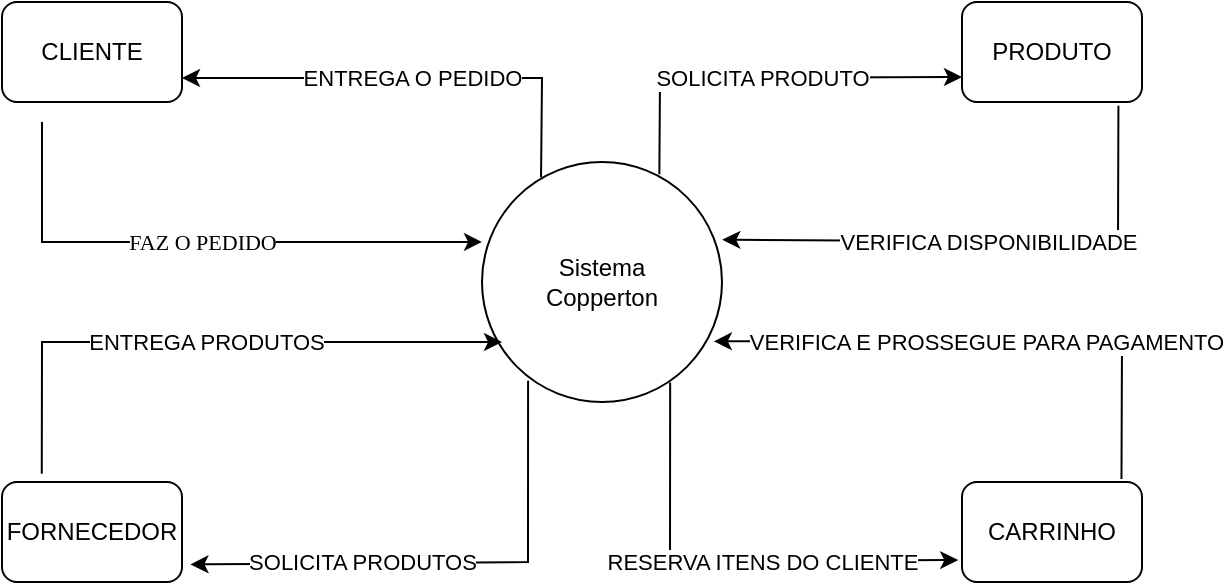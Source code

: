 <mxfile version="21.4.0" type="device">
  <diagram id="C5RBs43oDa-KdzZeNtuy" name="Page-1">
    <mxGraphModel dx="794" dy="1607" grid="1" gridSize="10" guides="1" tooltips="1" connect="1" arrows="1" fold="1" page="1" pageScale="1" pageWidth="827" pageHeight="1169" math="0" shadow="0">
      <root>
        <mxCell id="WIyWlLk6GJQsqaUBKTNV-0" />
        <mxCell id="WIyWlLk6GJQsqaUBKTNV-1" parent="WIyWlLk6GJQsqaUBKTNV-0" />
        <mxCell id="Z8Xc0VcVnCXP75QmYLYm-0" value="Sistema&lt;br&gt;Copperton" style="ellipse;whiteSpace=wrap;html=1;aspect=fixed;" vertex="1" parent="WIyWlLk6GJQsqaUBKTNV-1">
          <mxGeometry x="440" y="-520" width="120" height="120" as="geometry" />
        </mxCell>
        <mxCell id="Z8Xc0VcVnCXP75QmYLYm-1" value="CLIENTE" style="rounded=1;whiteSpace=wrap;html=1;" vertex="1" parent="WIyWlLk6GJQsqaUBKTNV-1">
          <mxGeometry x="200" y="-600" width="90" height="50" as="geometry" />
        </mxCell>
        <mxCell id="Z8Xc0VcVnCXP75QmYLYm-3" value="PRODUTO" style="rounded=1;whiteSpace=wrap;html=1;" vertex="1" parent="WIyWlLk6GJQsqaUBKTNV-1">
          <mxGeometry x="680" y="-600" width="90" height="50" as="geometry" />
        </mxCell>
        <mxCell id="Z8Xc0VcVnCXP75QmYLYm-4" value="CARRINHO" style="rounded=1;whiteSpace=wrap;html=1;" vertex="1" parent="WIyWlLk6GJQsqaUBKTNV-1">
          <mxGeometry x="680" y="-360" width="90" height="50" as="geometry" />
        </mxCell>
        <mxCell id="Z8Xc0VcVnCXP75QmYLYm-12" value="FORNECEDOR" style="rounded=1;whiteSpace=wrap;html=1;" vertex="1" parent="WIyWlLk6GJQsqaUBKTNV-1">
          <mxGeometry x="200" y="-360" width="90" height="50" as="geometry" />
        </mxCell>
        <mxCell id="Z8Xc0VcVnCXP75QmYLYm-15" value="ENTREGA O PEDIDO" style="endArrow=classic;html=1;rounded=0;entryX=1;entryY=0.76;entryDx=0;entryDy=0;entryPerimeter=0;exitX=0.246;exitY=0.064;exitDx=0;exitDy=0;exitPerimeter=0;" edge="1" parent="WIyWlLk6GJQsqaUBKTNV-1" source="Z8Xc0VcVnCXP75QmYLYm-0" target="Z8Xc0VcVnCXP75QmYLYm-1">
          <mxGeometry width="50" height="50" relative="1" as="geometry">
            <mxPoint x="470" y="-520" as="sourcePoint" />
            <mxPoint x="370" y="-560" as="targetPoint" />
            <Array as="points">
              <mxPoint x="470" y="-562" />
              <mxPoint x="400" y="-562" />
            </Array>
          </mxGeometry>
        </mxCell>
        <mxCell id="Z8Xc0VcVnCXP75QmYLYm-16" value="FAZ O PEDIDO" style="endArrow=classic;html=1;rounded=0;entryX=0;entryY=0.333;entryDx=0;entryDy=0;entryPerimeter=0;fontColor=#000000;fontFamily=Verdana;" edge="1" parent="WIyWlLk6GJQsqaUBKTNV-1" target="Z8Xc0VcVnCXP75QmYLYm-0">
          <mxGeometry width="50" height="50" relative="1" as="geometry">
            <mxPoint x="220" y="-540" as="sourcePoint" />
            <mxPoint x="440" y="-440" as="targetPoint" />
            <Array as="points">
              <mxPoint x="220" y="-480" />
            </Array>
            <mxPoint as="offset" />
          </mxGeometry>
        </mxCell>
        <mxCell id="Z8Xc0VcVnCXP75QmYLYm-17" value="SOLICITA PRODUTOS" style="endArrow=classic;html=1;rounded=0;exitX=0.192;exitY=0.911;exitDx=0;exitDy=0;exitPerimeter=0;entryX=1.047;entryY=0.824;entryDx=0;entryDy=0;entryPerimeter=0;" edge="1" parent="WIyWlLk6GJQsqaUBKTNV-1" source="Z8Xc0VcVnCXP75QmYLYm-0" target="Z8Xc0VcVnCXP75QmYLYm-12">
          <mxGeometry x="0.339" y="-1" width="50" height="50" relative="1" as="geometry">
            <mxPoint x="470" y="-245" as="sourcePoint" />
            <mxPoint x="300" y="-320" as="targetPoint" />
            <Array as="points">
              <mxPoint x="463" y="-320" />
            </Array>
            <mxPoint as="offset" />
          </mxGeometry>
        </mxCell>
        <mxCell id="Z8Xc0VcVnCXP75QmYLYm-18" value="ENTREGA PRODUTOS" style="endArrow=classic;html=1;rounded=0;exitX=0.221;exitY=-0.083;exitDx=0;exitDy=0;exitPerimeter=0;" edge="1" parent="WIyWlLk6GJQsqaUBKTNV-1" source="Z8Xc0VcVnCXP75QmYLYm-12">
          <mxGeometry width="50" height="50" relative="1" as="geometry">
            <mxPoint x="220" y="-370" as="sourcePoint" />
            <mxPoint x="450" y="-430" as="targetPoint" />
            <Array as="points">
              <mxPoint x="220" y="-430" />
            </Array>
          </mxGeometry>
        </mxCell>
        <mxCell id="Z8Xc0VcVnCXP75QmYLYm-19" value="SOLICITA PRODUTO" style="endArrow=classic;html=1;rounded=0;exitX=0.739;exitY=0.051;exitDx=0;exitDy=0;exitPerimeter=0;entryX=0;entryY=0.75;entryDx=0;entryDy=0;" edge="1" parent="WIyWlLk6GJQsqaUBKTNV-1" source="Z8Xc0VcVnCXP75QmYLYm-0" target="Z8Xc0VcVnCXP75QmYLYm-3">
          <mxGeometry width="50" height="50" relative="1" as="geometry">
            <mxPoint x="520" y="-520" as="sourcePoint" />
            <mxPoint x="600" y="-560" as="targetPoint" />
            <Array as="points">
              <mxPoint x="529" y="-562" />
            </Array>
          </mxGeometry>
        </mxCell>
        <mxCell id="Z8Xc0VcVnCXP75QmYLYm-20" value="VERIFICA DISPONIBILIDADE" style="endArrow=classic;html=1;rounded=0;entryX=1.001;entryY=0.324;entryDx=0;entryDy=0;entryPerimeter=0;exitX=0.869;exitY=1.037;exitDx=0;exitDy=0;exitPerimeter=0;" edge="1" parent="WIyWlLk6GJQsqaUBKTNV-1" source="Z8Xc0VcVnCXP75QmYLYm-3" target="Z8Xc0VcVnCXP75QmYLYm-0">
          <mxGeometry width="50" height="50" relative="1" as="geometry">
            <mxPoint x="570" y="-470" as="sourcePoint" />
            <mxPoint x="650" y="-510" as="targetPoint" />
            <Array as="points">
              <mxPoint x="758" y="-480" />
            </Array>
          </mxGeometry>
        </mxCell>
        <mxCell id="Z8Xc0VcVnCXP75QmYLYm-22" value="VERIFICA E PROSSEGUE PARA PAGAMENTO" style="endArrow=classic;html=1;rounded=0;entryX=0.966;entryY=0.747;entryDx=0;entryDy=0;entryPerimeter=0;exitX=0.886;exitY=-0.03;exitDx=0;exitDy=0;exitPerimeter=0;" edge="1" parent="WIyWlLk6GJQsqaUBKTNV-1" source="Z8Xc0VcVnCXP75QmYLYm-4" target="Z8Xc0VcVnCXP75QmYLYm-0">
          <mxGeometry width="50" height="50" relative="1" as="geometry">
            <mxPoint x="670" y="-370" as="sourcePoint" />
            <mxPoint x="550" y="-427" as="targetPoint" />
            <Array as="points">
              <mxPoint x="760" y="-430" />
            </Array>
          </mxGeometry>
        </mxCell>
        <mxCell id="Z8Xc0VcVnCXP75QmYLYm-23" value="RESERVA ITENS DO CLIENTE" style="endArrow=classic;html=1;rounded=0;exitX=0.784;exitY=0.919;exitDx=0;exitDy=0;exitPerimeter=0;entryX=-0.021;entryY=0.78;entryDx=0;entryDy=0;entryPerimeter=0;" edge="1" parent="WIyWlLk6GJQsqaUBKTNV-1" source="Z8Xc0VcVnCXP75QmYLYm-0" target="Z8Xc0VcVnCXP75QmYLYm-4">
          <mxGeometry x="0.161" width="50" height="50" relative="1" as="geometry">
            <mxPoint x="540" y="-340" as="sourcePoint" />
            <mxPoint x="620" y="-380" as="targetPoint" />
            <Array as="points">
              <mxPoint x="534" y="-320" />
            </Array>
            <mxPoint as="offset" />
          </mxGeometry>
        </mxCell>
      </root>
    </mxGraphModel>
  </diagram>
</mxfile>
